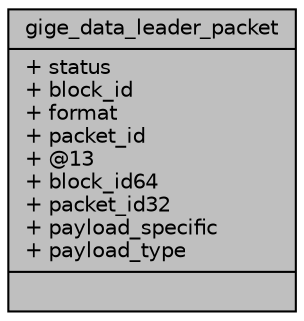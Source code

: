 digraph "gige_data_leader_packet"
{
 // INTERACTIVE_SVG=YES
  edge [fontname="Helvetica",fontsize="10",labelfontname="Helvetica",labelfontsize="10"];
  node [fontname="Helvetica",fontsize="10",shape=record];
  Node1 [label="{gige_data_leader_packet\n|+ status\l+ block_id\l+ format\l+ packet_id\l+ @13\l+ block_id64\l+ packet_id32\l+ payload_specific\l+ payload_type\l|}",height=0.2,width=0.4,color="black", fillcolor="grey75", style="filled", fontcolor="black"];
}
